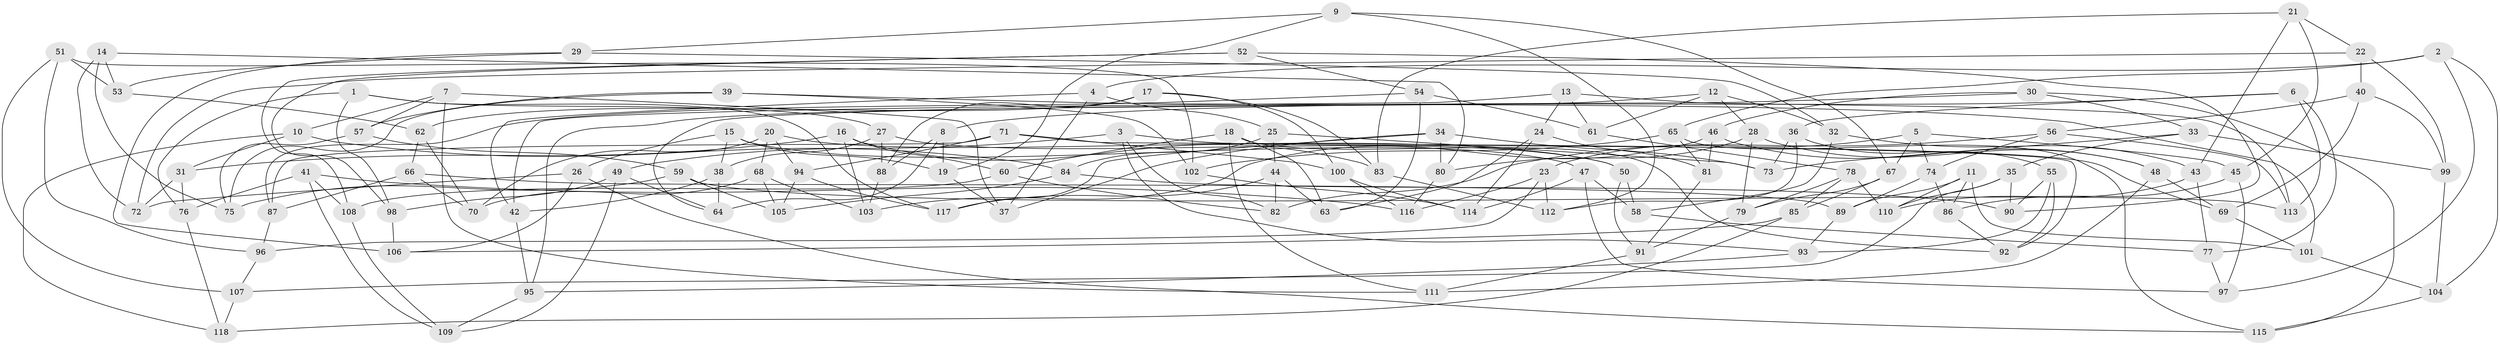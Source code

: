 // Generated by graph-tools (version 1.1) at 2025/38/03/09/25 02:38:18]
// undirected, 118 vertices, 236 edges
graph export_dot {
graph [start="1"]
  node [color=gray90,style=filled];
  1;
  2;
  3;
  4;
  5;
  6;
  7;
  8;
  9;
  10;
  11;
  12;
  13;
  14;
  15;
  16;
  17;
  18;
  19;
  20;
  21;
  22;
  23;
  24;
  25;
  26;
  27;
  28;
  29;
  30;
  31;
  32;
  33;
  34;
  35;
  36;
  37;
  38;
  39;
  40;
  41;
  42;
  43;
  44;
  45;
  46;
  47;
  48;
  49;
  50;
  51;
  52;
  53;
  54;
  55;
  56;
  57;
  58;
  59;
  60;
  61;
  62;
  63;
  64;
  65;
  66;
  67;
  68;
  69;
  70;
  71;
  72;
  73;
  74;
  75;
  76;
  77;
  78;
  79;
  80;
  81;
  82;
  83;
  84;
  85;
  86;
  87;
  88;
  89;
  90;
  91;
  92;
  93;
  94;
  95;
  96;
  97;
  98;
  99;
  100;
  101;
  102;
  103;
  104;
  105;
  106;
  107;
  108;
  109;
  110;
  111;
  112;
  113;
  114;
  115;
  116;
  117;
  118;
  1 -- 76;
  1 -- 27;
  1 -- 98;
  1 -- 117;
  2 -- 104;
  2 -- 4;
  2 -- 65;
  2 -- 97;
  3 -- 69;
  3 -- 82;
  3 -- 49;
  3 -- 93;
  4 -- 42;
  4 -- 25;
  4 -- 37;
  5 -- 23;
  5 -- 67;
  5 -- 74;
  5 -- 45;
  6 -- 113;
  6 -- 36;
  6 -- 77;
  6 -- 8;
  7 -- 111;
  7 -- 57;
  7 -- 37;
  7 -- 10;
  8 -- 88;
  8 -- 64;
  8 -- 19;
  9 -- 67;
  9 -- 29;
  9 -- 112;
  9 -- 19;
  10 -- 118;
  10 -- 31;
  10 -- 84;
  11 -- 86;
  11 -- 101;
  11 -- 110;
  11 -- 89;
  12 -- 32;
  12 -- 61;
  12 -- 95;
  12 -- 28;
  13 -- 113;
  13 -- 42;
  13 -- 24;
  13 -- 61;
  14 -- 53;
  14 -- 72;
  14 -- 80;
  14 -- 75;
  15 -- 26;
  15 -- 38;
  15 -- 47;
  15 -- 19;
  16 -- 83;
  16 -- 60;
  16 -- 103;
  16 -- 31;
  17 -- 88;
  17 -- 100;
  17 -- 83;
  17 -- 62;
  18 -- 60;
  18 -- 111;
  18 -- 92;
  18 -- 63;
  19 -- 37;
  20 -- 70;
  20 -- 50;
  20 -- 94;
  20 -- 68;
  21 -- 83;
  21 -- 45;
  21 -- 22;
  21 -- 43;
  22 -- 99;
  22 -- 40;
  22 -- 72;
  23 -- 116;
  23 -- 112;
  23 -- 96;
  24 -- 63;
  24 -- 81;
  24 -- 114;
  25 -- 84;
  25 -- 73;
  25 -- 44;
  26 -- 115;
  26 -- 72;
  26 -- 106;
  27 -- 38;
  27 -- 88;
  27 -- 50;
  28 -- 79;
  28 -- 48;
  28 -- 80;
  29 -- 32;
  29 -- 53;
  29 -- 106;
  30 -- 115;
  30 -- 64;
  30 -- 33;
  30 -- 46;
  31 -- 76;
  31 -- 72;
  32 -- 43;
  32 -- 58;
  33 -- 35;
  33 -- 99;
  33 -- 73;
  34 -- 73;
  34 -- 37;
  34 -- 117;
  34 -- 80;
  35 -- 110;
  35 -- 107;
  35 -- 90;
  36 -- 73;
  36 -- 112;
  36 -- 55;
  38 -- 42;
  38 -- 64;
  39 -- 102;
  39 -- 57;
  39 -- 101;
  39 -- 75;
  40 -- 69;
  40 -- 99;
  40 -- 56;
  41 -- 109;
  41 -- 108;
  41 -- 76;
  41 -- 116;
  42 -- 95;
  43 -- 77;
  43 -- 110;
  44 -- 82;
  44 -- 117;
  44 -- 63;
  45 -- 86;
  45 -- 97;
  46 -- 103;
  46 -- 81;
  46 -- 48;
  47 -- 114;
  47 -- 58;
  47 -- 97;
  48 -- 69;
  48 -- 111;
  49 -- 64;
  49 -- 98;
  49 -- 109;
  50 -- 58;
  50 -- 91;
  51 -- 96;
  51 -- 53;
  51 -- 102;
  51 -- 107;
  52 -- 90;
  52 -- 108;
  52 -- 54;
  52 -- 98;
  53 -- 62;
  54 -- 63;
  54 -- 61;
  54 -- 87;
  55 -- 90;
  55 -- 92;
  55 -- 93;
  56 -- 74;
  56 -- 113;
  56 -- 82;
  57 -- 75;
  57 -- 59;
  58 -- 77;
  59 -- 113;
  59 -- 75;
  59 -- 105;
  60 -- 82;
  60 -- 108;
  61 -- 78;
  62 -- 66;
  62 -- 70;
  65 -- 81;
  65 -- 102;
  65 -- 115;
  66 -- 87;
  66 -- 70;
  66 -- 89;
  67 -- 79;
  67 -- 85;
  68 -- 70;
  68 -- 103;
  68 -- 105;
  69 -- 101;
  71 -- 92;
  71 -- 87;
  71 -- 94;
  71 -- 100;
  74 -- 89;
  74 -- 86;
  76 -- 118;
  77 -- 97;
  78 -- 85;
  78 -- 110;
  78 -- 79;
  79 -- 91;
  80 -- 116;
  81 -- 91;
  83 -- 112;
  84 -- 90;
  84 -- 105;
  85 -- 106;
  85 -- 118;
  86 -- 92;
  87 -- 96;
  88 -- 103;
  89 -- 93;
  91 -- 111;
  93 -- 95;
  94 -- 117;
  94 -- 105;
  95 -- 109;
  96 -- 107;
  98 -- 106;
  99 -- 104;
  100 -- 116;
  100 -- 114;
  101 -- 104;
  102 -- 114;
  104 -- 115;
  107 -- 118;
  108 -- 109;
}
